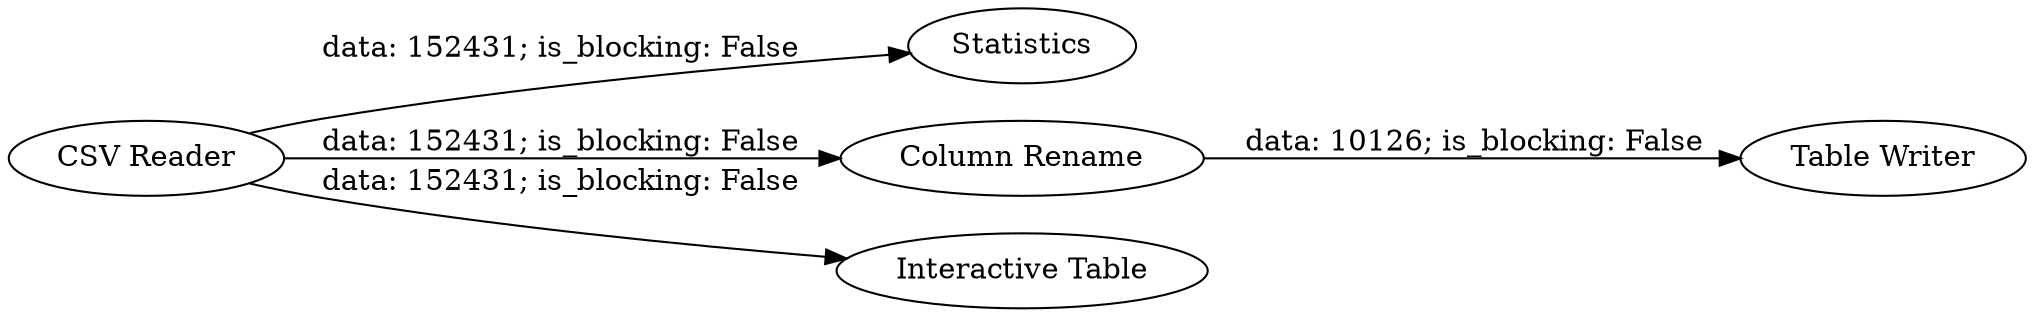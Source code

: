 digraph {
	"-3049466776806815199_5" [label="Table Writer"]
	"-3049466776806815199_6" [label=Statistics]
	"-3049466776806815199_1" [label="CSV Reader"]
	"-3049466776806815199_4" [label="Column Rename"]
	"-3049466776806815199_3" [label="Interactive Table"]
	"-3049466776806815199_1" -> "-3049466776806815199_6" [label="data: 152431; is_blocking: False"]
	"-3049466776806815199_1" -> "-3049466776806815199_4" [label="data: 152431; is_blocking: False"]
	"-3049466776806815199_4" -> "-3049466776806815199_5" [label="data: 10126; is_blocking: False"]
	"-3049466776806815199_1" -> "-3049466776806815199_3" [label="data: 152431; is_blocking: False"]
	rankdir=LR
}
